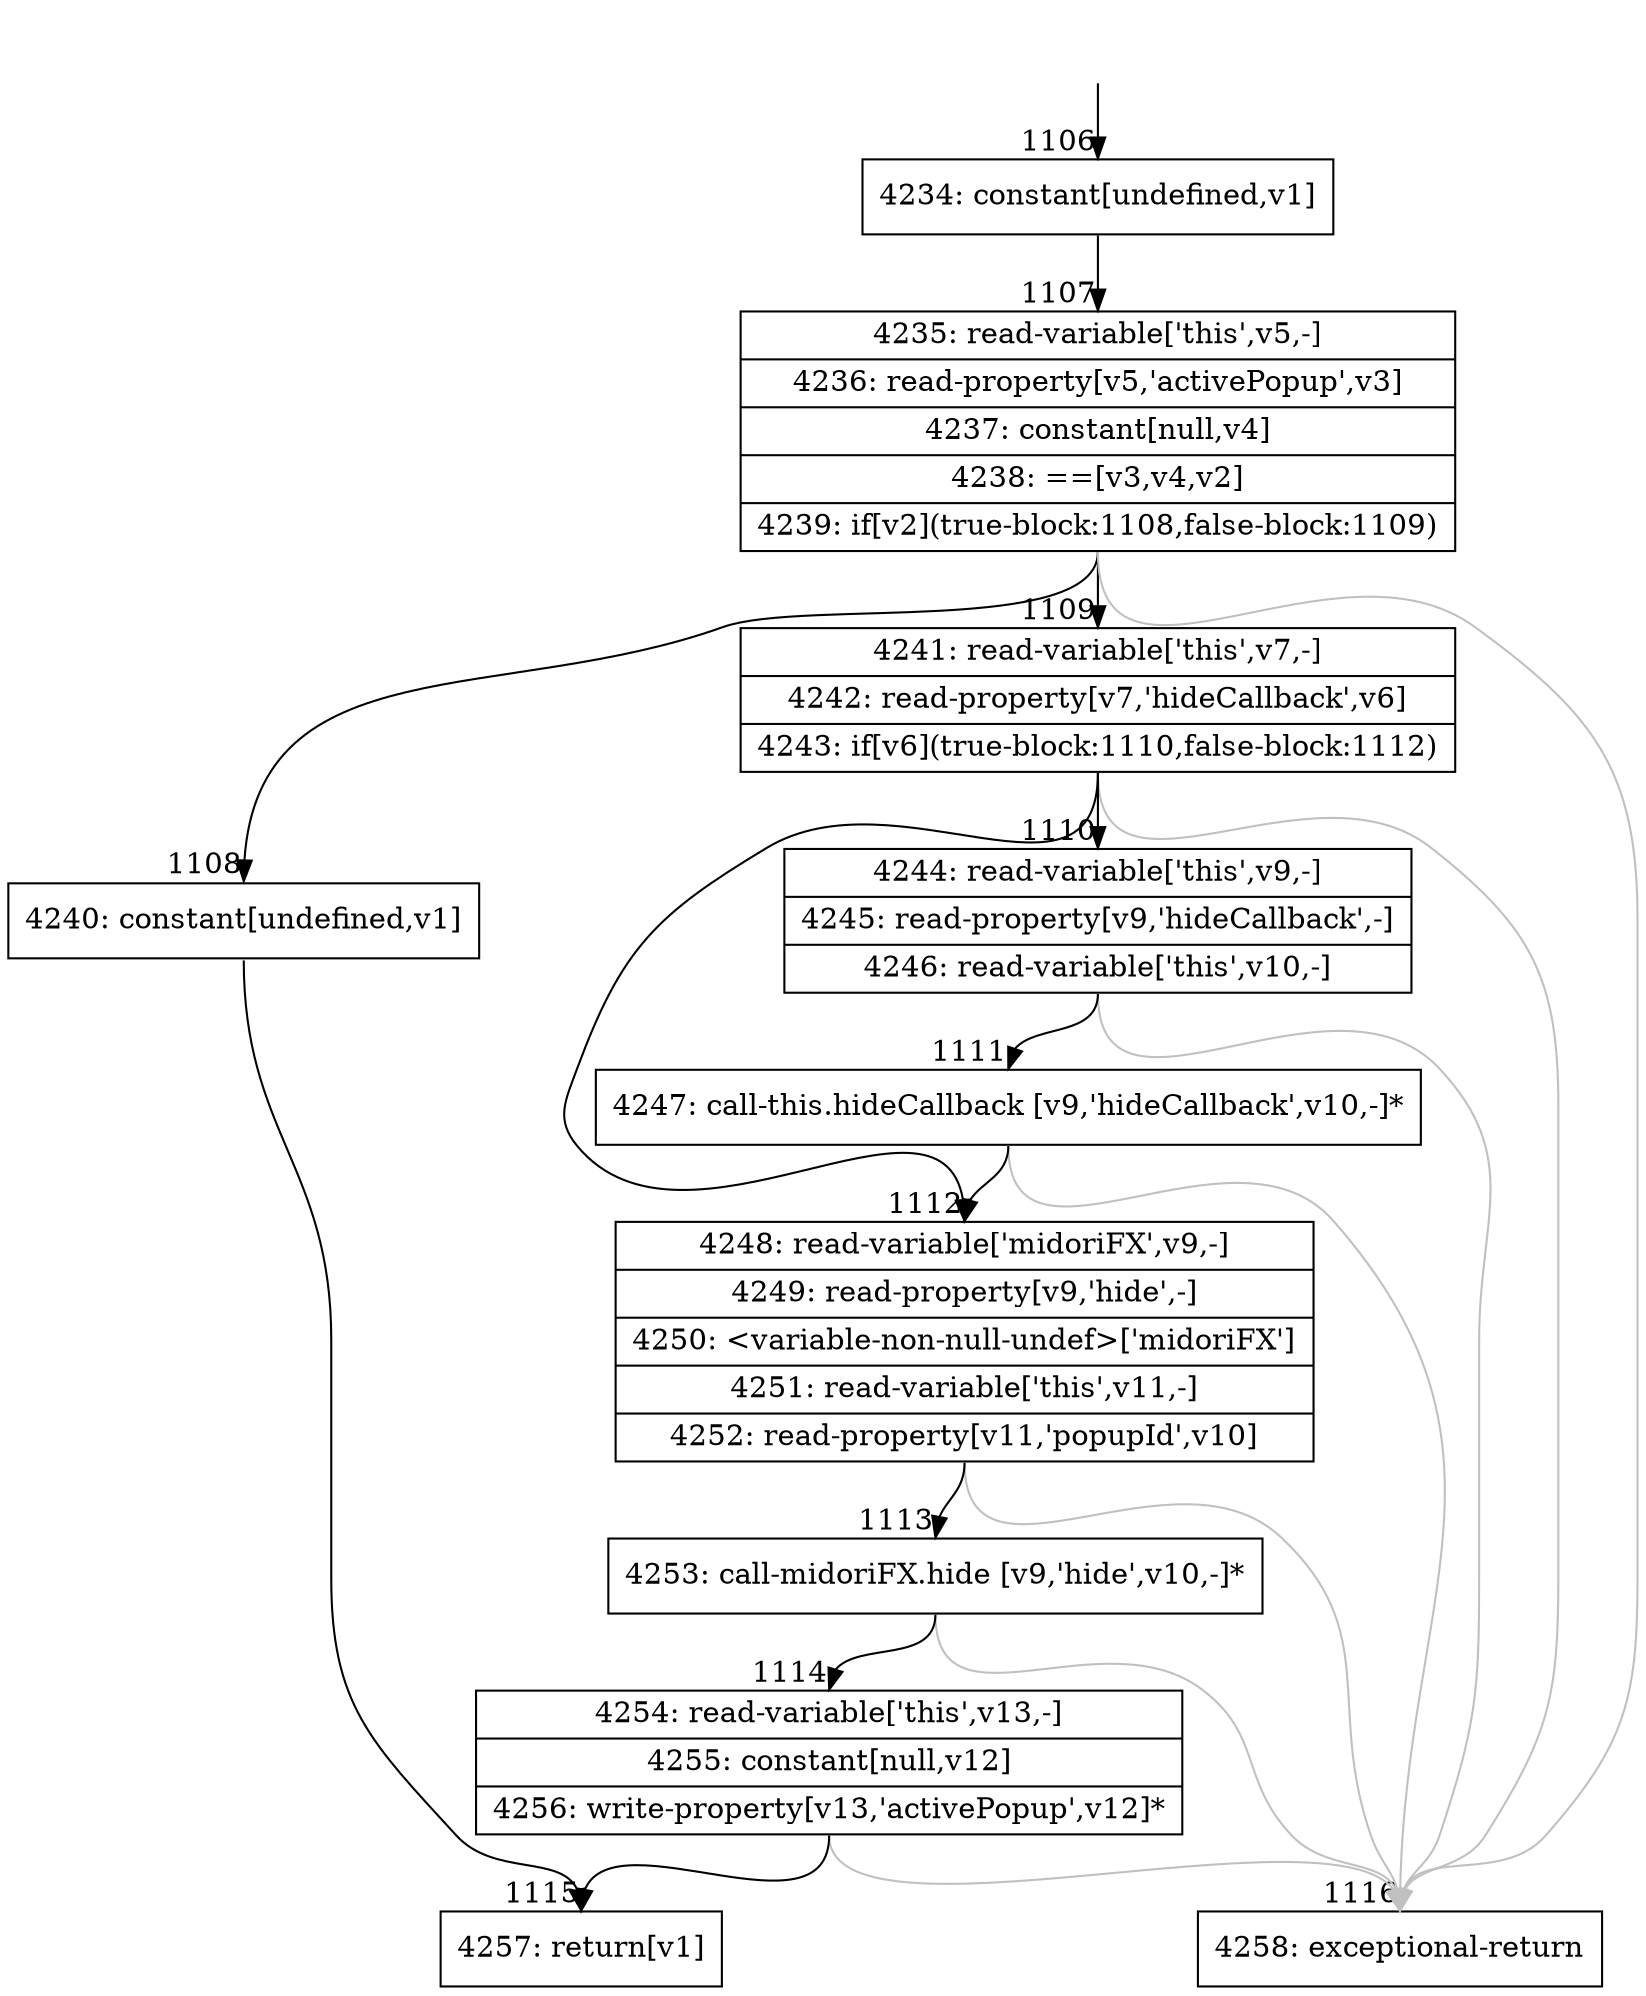digraph {
rankdir="TD"
BB_entry61[shape=none,label=""];
BB_entry61 -> BB1106 [tailport=s, headport=n, headlabel="    1106"]
BB1106 [shape=record label="{4234: constant[undefined,v1]}" ] 
BB1106 -> BB1107 [tailport=s, headport=n, headlabel="      1107"]
BB1107 [shape=record label="{4235: read-variable['this',v5,-]|4236: read-property[v5,'activePopup',v3]|4237: constant[null,v4]|4238: ==[v3,v4,v2]|4239: if[v2](true-block:1108,false-block:1109)}" ] 
BB1107 -> BB1108 [tailport=s, headport=n, headlabel="      1108"]
BB1107 -> BB1109 [tailport=s, headport=n, headlabel="      1109"]
BB1107 -> BB1116 [tailport=s, headport=n, color=gray, headlabel="      1116"]
BB1108 [shape=record label="{4240: constant[undefined,v1]}" ] 
BB1108 -> BB1115 [tailport=s, headport=n, headlabel="      1115"]
BB1109 [shape=record label="{4241: read-variable['this',v7,-]|4242: read-property[v7,'hideCallback',v6]|4243: if[v6](true-block:1110,false-block:1112)}" ] 
BB1109 -> BB1110 [tailport=s, headport=n, headlabel="      1110"]
BB1109 -> BB1112 [tailport=s, headport=n, headlabel="      1112"]
BB1109 -> BB1116 [tailport=s, headport=n, color=gray]
BB1110 [shape=record label="{4244: read-variable['this',v9,-]|4245: read-property[v9,'hideCallback',-]|4246: read-variable['this',v10,-]}" ] 
BB1110 -> BB1111 [tailport=s, headport=n, headlabel="      1111"]
BB1110 -> BB1116 [tailport=s, headport=n, color=gray]
BB1111 [shape=record label="{4247: call-this.hideCallback [v9,'hideCallback',v10,-]*}" ] 
BB1111 -> BB1112 [tailport=s, headport=n]
BB1111 -> BB1116 [tailport=s, headport=n, color=gray]
BB1112 [shape=record label="{4248: read-variable['midoriFX',v9,-]|4249: read-property[v9,'hide',-]|4250: \<variable-non-null-undef\>['midoriFX']|4251: read-variable['this',v11,-]|4252: read-property[v11,'popupId',v10]}" ] 
BB1112 -> BB1113 [tailport=s, headport=n, headlabel="      1113"]
BB1112 -> BB1116 [tailport=s, headport=n, color=gray]
BB1113 [shape=record label="{4253: call-midoriFX.hide [v9,'hide',v10,-]*}" ] 
BB1113 -> BB1114 [tailport=s, headport=n, headlabel="      1114"]
BB1113 -> BB1116 [tailport=s, headport=n, color=gray]
BB1114 [shape=record label="{4254: read-variable['this',v13,-]|4255: constant[null,v12]|4256: write-property[v13,'activePopup',v12]*}" ] 
BB1114 -> BB1115 [tailport=s, headport=n]
BB1114 -> BB1116 [tailport=s, headport=n, color=gray]
BB1115 [shape=record label="{4257: return[v1]}" ] 
BB1116 [shape=record label="{4258: exceptional-return}" ] 
//#$~ 827
}
